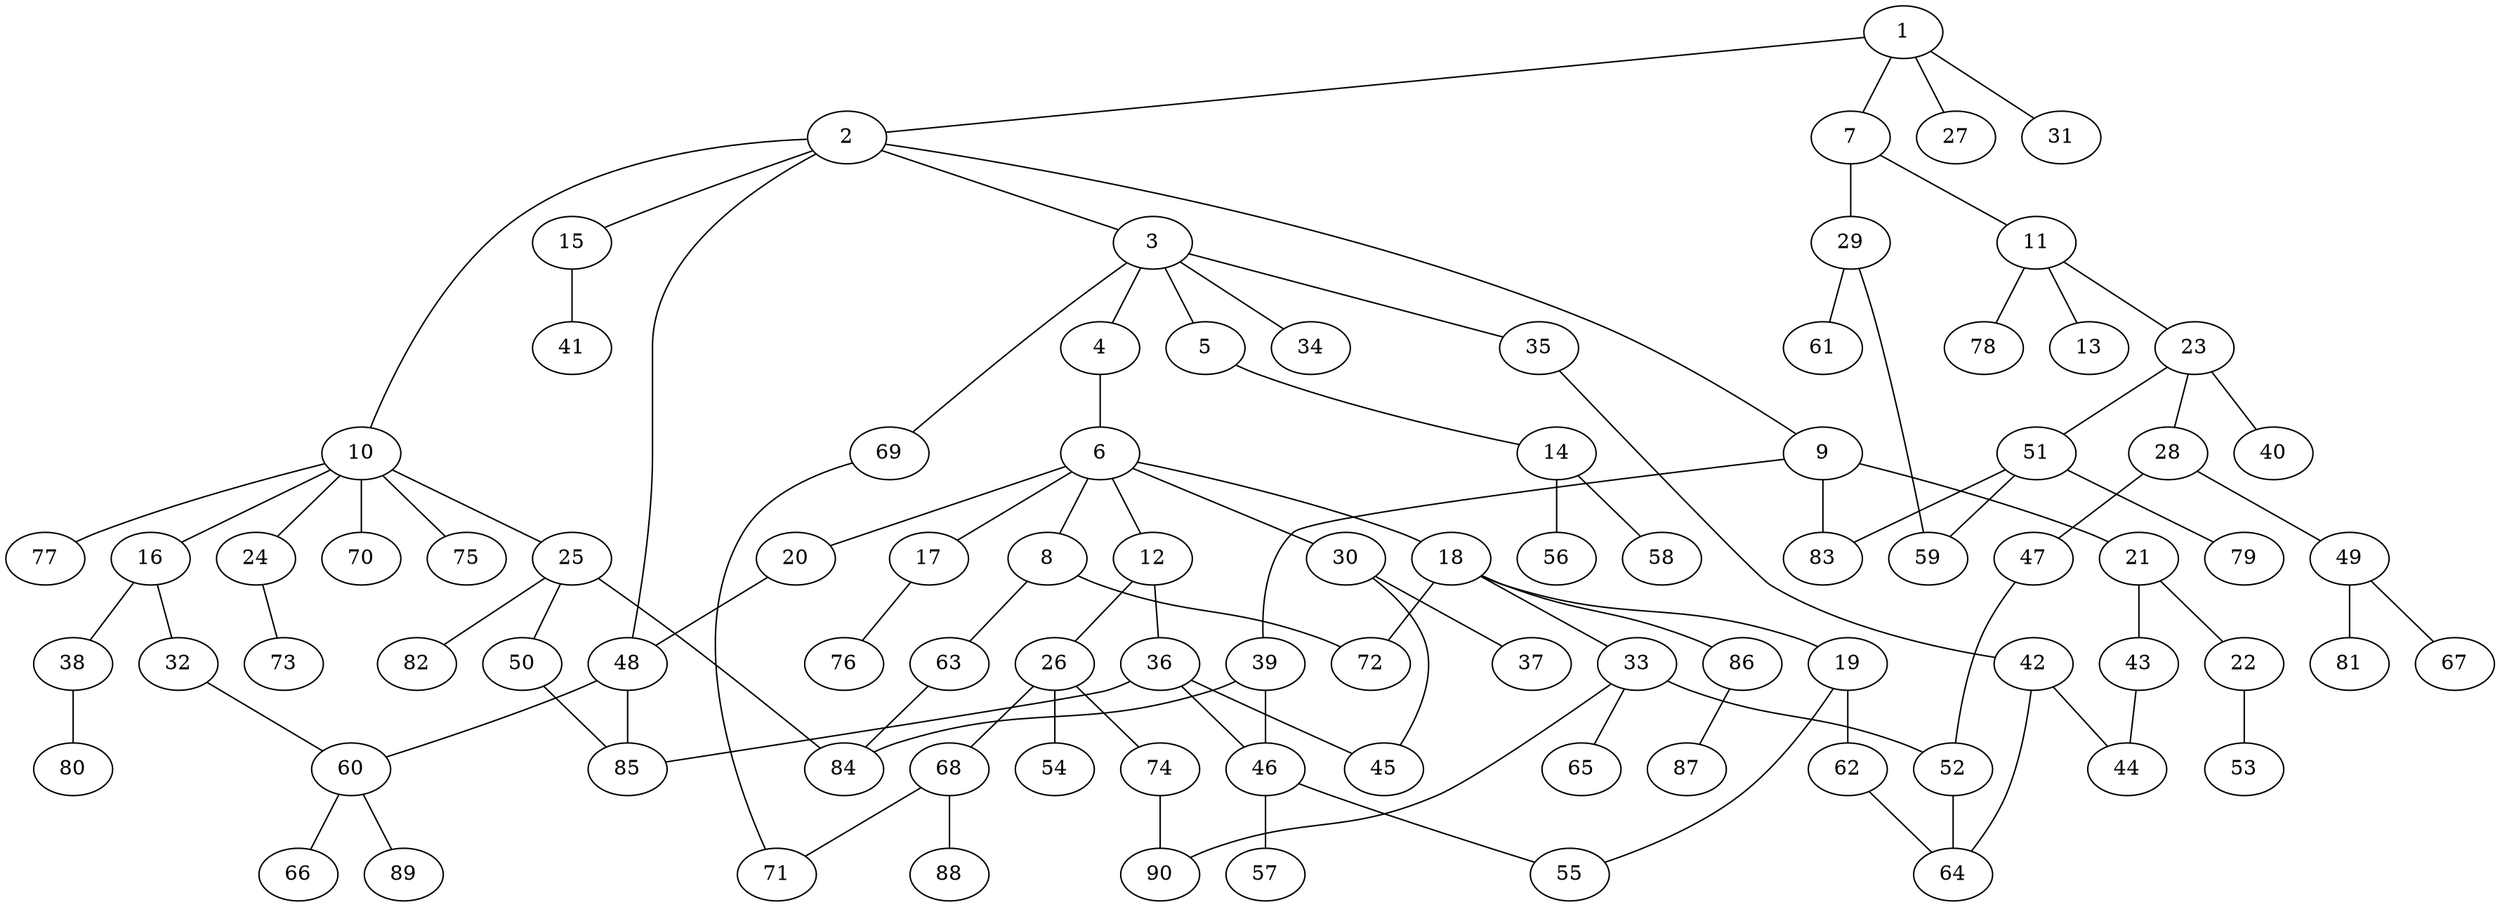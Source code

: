 graph graphname {1--2
1--7
1--27
1--31
2--3
2--9
2--10
2--15
2--48
3--4
3--5
3--34
3--35
3--69
4--6
5--14
6--8
6--12
6--17
6--18
6--20
6--30
7--11
7--29
8--63
8--72
9--21
9--39
9--83
10--16
10--24
10--25
10--70
10--75
10--77
11--13
11--23
11--78
12--26
12--36
14--56
14--58
15--41
16--32
16--38
17--76
18--19
18--33
18--72
18--86
19--55
19--62
20--48
21--22
21--43
22--53
23--28
23--40
23--51
24--73
25--50
25--82
25--84
26--54
26--68
26--74
28--47
28--49
29--59
29--61
30--37
30--45
32--60
33--52
33--65
33--90
35--42
36--45
36--46
36--85
38--80
39--46
39--84
42--44
42--64
43--44
46--55
46--57
47--52
48--60
48--85
49--67
49--81
50--85
51--59
51--79
51--83
52--64
60--66
60--89
62--64
63--84
68--71
68--88
69--71
74--90
86--87
}